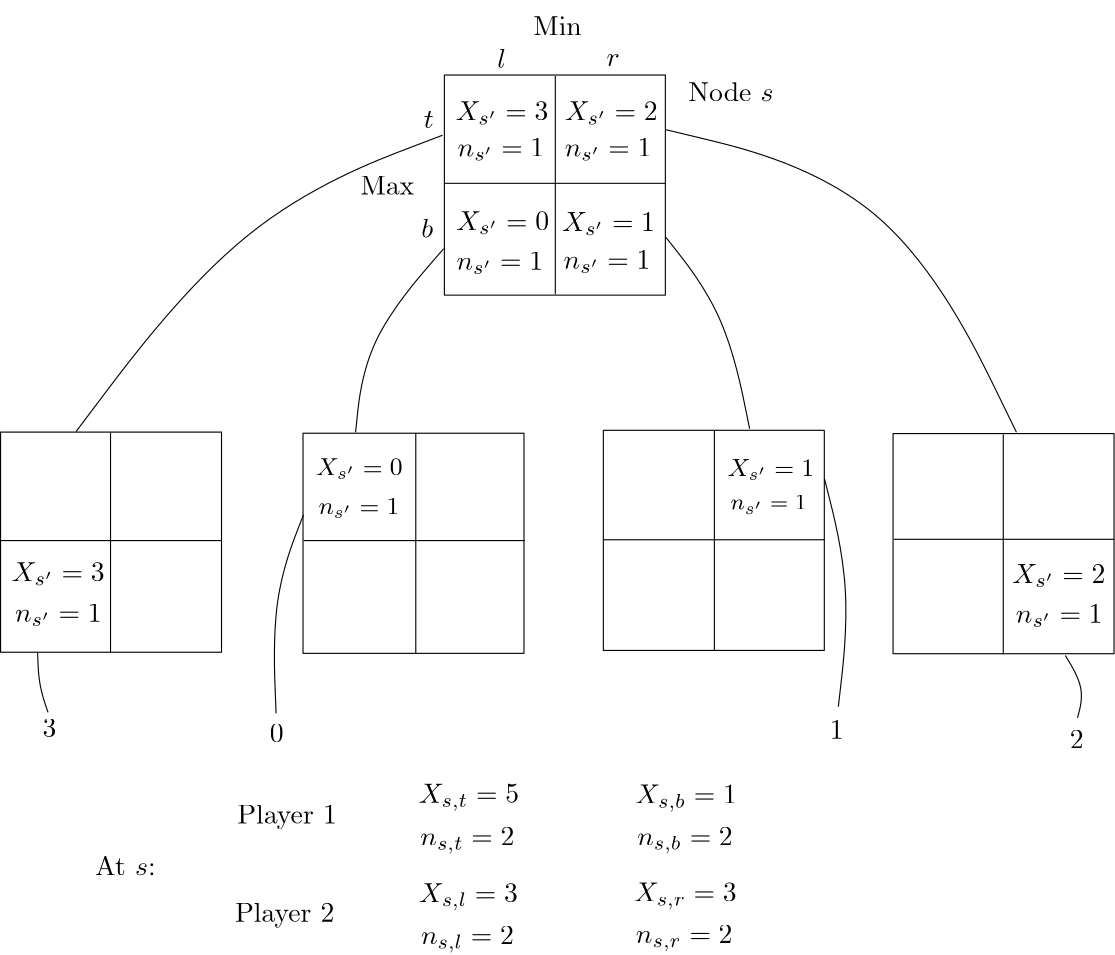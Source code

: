 <?xml version="1.0"?>
<!DOCTYPE ipe SYSTEM "ipe.dtd">
<ipe version="70005" creator="Ipe 7.1.4">
<info created="D:20140330195453" modified="D:20150822200534"/>
<ipestyle name="basic">
<symbol name="arrow/arc(spx)">
<path stroke="sym-stroke" fill="sym-stroke" pen="sym-pen">
0 0 m
-1 0.333 l
-1 -0.333 l
h
</path>
</symbol>
<symbol name="arrow/farc(spx)">
<path stroke="sym-stroke" fill="white" pen="sym-pen">
0 0 m
-1 0.333 l
-1 -0.333 l
h
</path>
</symbol>
<symbol name="mark/circle(sx)" transformations="translations">
<path fill="sym-stroke">
0.6 0 0 0.6 0 0 e
0.4 0 0 0.4 0 0 e
</path>
</symbol>
<symbol name="mark/disk(sx)" transformations="translations">
<path fill="sym-stroke">
0.6 0 0 0.6 0 0 e
</path>
</symbol>
<symbol name="mark/fdisk(sfx)" transformations="translations">
<group>
<path fill="sym-fill">
0.5 0 0 0.5 0 0 e
</path>
<path fill="sym-stroke" fillrule="eofill">
0.6 0 0 0.6 0 0 e
0.4 0 0 0.4 0 0 e
</path>
</group>
</symbol>
<symbol name="mark/box(sx)" transformations="translations">
<path fill="sym-stroke" fillrule="eofill">
-0.6 -0.6 m
0.6 -0.6 l
0.6 0.6 l
-0.6 0.6 l
h
-0.4 -0.4 m
0.4 -0.4 l
0.4 0.4 l
-0.4 0.4 l
h
</path>
</symbol>
<symbol name="mark/square(sx)" transformations="translations">
<path fill="sym-stroke">
-0.6 -0.6 m
0.6 -0.6 l
0.6 0.6 l
-0.6 0.6 l
h
</path>
</symbol>
<symbol name="mark/fsquare(sfx)" transformations="translations">
<group>
<path fill="sym-fill">
-0.5 -0.5 m
0.5 -0.5 l
0.5 0.5 l
-0.5 0.5 l
h
</path>
<path fill="sym-stroke" fillrule="eofill">
-0.6 -0.6 m
0.6 -0.6 l
0.6 0.6 l
-0.6 0.6 l
h
-0.4 -0.4 m
0.4 -0.4 l
0.4 0.4 l
-0.4 0.4 l
h
</path>
</group>
</symbol>
<symbol name="mark/cross(sx)" transformations="translations">
<group>
<path fill="sym-stroke">
-0.43 -0.57 m
0.57 0.43 l
0.43 0.57 l
-0.57 -0.43 l
h
</path>
<path fill="sym-stroke">
-0.43 0.57 m
0.57 -0.43 l
0.43 -0.57 l
-0.57 0.43 l
h
</path>
</group>
</symbol>
<symbol name="arrow/fnormal(spx)">
<path stroke="sym-stroke" fill="white" pen="sym-pen">
0 0 m
-1 0.333 l
-1 -0.333 l
h
</path>
</symbol>
<symbol name="arrow/pointed(spx)">
<path stroke="sym-stroke" fill="sym-stroke" pen="sym-pen">
0 0 m
-1 0.333 l
-0.8 0 l
-1 -0.333 l
h
</path>
</symbol>
<symbol name="arrow/fpointed(spx)">
<path stroke="sym-stroke" fill="white" pen="sym-pen">
0 0 m
-1 0.333 l
-0.8 0 l
-1 -0.333 l
h
</path>
</symbol>
<symbol name="arrow/linear(spx)">
<path stroke="sym-stroke" pen="sym-pen">
-1 0.333 m
0 0 l
-1 -0.333 l
</path>
</symbol>
<symbol name="arrow/fdouble(spx)">
<path stroke="sym-stroke" fill="white" pen="sym-pen">
0 0 m
-1 0.333 l
-1 -0.333 l
h
-1 0 m
-2 0.333 l
-2 -0.333 l
h
</path>
</symbol>
<symbol name="arrow/double(spx)">
<path stroke="sym-stroke" fill="sym-stroke" pen="sym-pen">
0 0 m
-1 0.333 l
-1 -0.333 l
h
-1 0 m
-2 0.333 l
-2 -0.333 l
h
</path>
</symbol>
<pen name="heavier" value="0.8"/>
<pen name="fat" value="1.2"/>
<pen name="ultrafat" value="2"/>
<symbolsize name="large" value="5"/>
<symbolsize name="small" value="2"/>
<symbolsize name="tiny" value="1.1"/>
<arrowsize name="large" value="10"/>
<arrowsize name="small" value="5"/>
<arrowsize name="tiny" value="3"/>
<color name="red" value="1 0 0"/>
<color name="green" value="0 1 0"/>
<color name="blue" value="0 0 1"/>
<color name="yellow" value="1 1 0"/>
<color name="orange" value="1 0.647 0"/>
<color name="gold" value="1 0.843 0"/>
<color name="purple" value="0.627 0.125 0.941"/>
<color name="gray" value="0.745"/>
<color name="brown" value="0.647 0.165 0.165"/>
<color name="navy" value="0 0 0.502"/>
<color name="pink" value="1 0.753 0.796"/>
<color name="seagreen" value="0.18 0.545 0.341"/>
<color name="turquoise" value="0.251 0.878 0.816"/>
<color name="violet" value="0.933 0.51 0.933"/>
<color name="darkblue" value="0 0 0.545"/>
<color name="darkcyan" value="0 0.545 0.545"/>
<color name="darkgray" value="0.663"/>
<color name="darkgreen" value="0 0.392 0"/>
<color name="darkmagenta" value="0.545 0 0.545"/>
<color name="darkorange" value="1 0.549 0"/>
<color name="darkred" value="0.545 0 0"/>
<color name="lightblue" value="0.678 0.847 0.902"/>
<color name="lightcyan" value="0.878 1 1"/>
<color name="lightgray" value="0.827"/>
<color name="lightgreen" value="0.565 0.933 0.565"/>
<color name="lightyellow" value="1 1 0.878"/>
<dashstyle name="dashed" value="[4] 0"/>
<dashstyle name="dotted" value="[1 3] 0"/>
<dashstyle name="dash dotted" value="[4 2 1 2] 0"/>
<dashstyle name="dash dot dotted" value="[4 2 1 2 1 2] 0"/>
<textsize name="large" value="\large"/>
<textsize name="small" value="\small"/>
<textsize name="tiny" value="\tiny"/>
<textsize name="Large" value="\Large"/>
<textsize name="LARGE" value="\LARGE"/>
<textsize name="huge" value="\huge"/>
<textsize name="Huge" value="\Huge"/>
<textsize name="footnote" value="\footnotesize"/>
<textstyle name="center" begin="\begin{center}" end="\end{center}"/>
<textstyle name="itemize" begin="\begin{itemize}" end="\end{itemize}"/>
<textstyle name="item" begin="\begin{itemize}\item{}" end="\end{itemize}"/>
<gridsize name="4 pts" value="4"/>
<gridsize name="8 pts (~3 mm)" value="8"/>
<gridsize name="16 pts (~6 mm)" value="16"/>
<gridsize name="32 pts (~12 mm)" value="32"/>
<gridsize name="10 pts (~3.5 mm)" value="10"/>
<gridsize name="20 pts (~7 mm)" value="20"/>
<gridsize name="14 pts (~5 mm)" value="14"/>
<gridsize name="28 pts (~10 mm)" value="28"/>
<gridsize name="56 pts (~20 mm)" value="56"/>
<anglesize name="90 deg" value="90"/>
<anglesize name="60 deg" value="60"/>
<anglesize name="45 deg" value="45"/>
<anglesize name="30 deg" value="30"/>
<anglesize name="22.5 deg" value="22.5"/>
<tiling name="falling" angle="-60" step="4" width="1"/>
<tiling name="rising" angle="30" step="4" width="1"/>
</ipestyle>
<page>
<layer name="alpha"/>
<view layers="alpha" active="alpha"/>
<path layer="alpha" stroke="black">
192.505 704.145 m
192.505 783.38 l
272.052 783.38 l
272.052 704.145 l
h
</path>
<path stroke="black">
232.434 783.068 m
232.434 704.457 l
232.434 704.457 l
</path>
<path stroke="black">
192.505 744.386 m
272.052 744.386 l
272.052 744.386 l
</path>
<path matrix="1 0 0 1 -159.781 -128.554" stroke="black">
192.505 704.145 m
192.505 783.38 l
272.052 783.38 l
272.052 704.145 l
h
</path>
<path matrix="1 0 0 1 -50.8946 -128.96" stroke="black">
192.505 704.145 m
192.505 783.38 l
272.052 783.38 l
272.052 704.145 l
h
</path>
<path matrix="1 0 0 1 57.2214 -127.905" stroke="black">
192.505 704.145 m
192.505 783.38 l
272.052 783.38 l
272.052 704.145 l
h
</path>
<path matrix="1 0 0 1 161.525 -129.081" stroke="black">
192.505 704.145 m
192.505 783.38 l
272.052 783.38 l
272.052 704.145 l
h
</path>
<path stroke="black">
72.3133 654.667 m
72.3133 575.664 l
72.3133 575.664 l
</path>
<path matrix="1 0 0 1 -1.19981 0.239962" stroke="black">
183.406 654.298 m
183.406 575.068 l
183.406 575.068 l
</path>
<path matrix="1 0 0 1 106.293 1.20428" stroke="black">
183.406 654.298 m
183.406 575.068 l
183.406 575.068 l
</path>
<path matrix="1 0 0 1 210.292 -0.262392" stroke="black">
183.406 654.298 m
183.406 575.068 l
183.406 575.068 l
</path>
<path stroke="black">
32.8217 615.789 m
112.221 615.789 l
112.221 615.789 l
</path>
<path stroke="black">
141.845 615.789 m
221.446 615.789 l
221.446 615.789 l
</path>
<path stroke="black">
249.667 616.08 m
329.469 616.08 l
</path>
<path stroke="black">
354.275 616.243 m
433.675 616.243 l
</path>
<text matrix="1 0 0 1 106.284 69.5276" transformations="translations" pos="189.221 557.472" stroke="black" type="label" width="27.35" height="5.134" depth="1.74" valign="baseline" size="footnote">$n_{s&apos;}=1$</text>
<path stroke="black">
191.835 761.71 m
119.65 734.253
59.8654 654.983 s
</path>
<path stroke="black">
46.0779 575.389 m
46.4185 563.806
49.8251 553.927 s
</path>
<text matrix="1 0 0 1 -27.9337 1.02196" transformations="translations" pos="75.7149 544.048" stroke="black" type="label" width="4.981" height="6.42" depth="0" valign="baseline">3</text>
<path stroke="black">
192.219 720.848 m
163.944 688.145
160.538 654.761 s
</path>
<path stroke="black">
141.802 625.124 m
130.22 595.487
131.923 553.587 s
</path>
<path stroke="black">
272.238 763.696 m
355.052 743.768
398.451 654.755 s
</path>
<path stroke="black">
272.252 724.952 m
294.001 697.438
302.387 656.035 s
</path>
<text matrix="1 0 0 1 34.2806 164.087" transformations="translations" pos="383.346 376.874" stroke="black" type="label" width="4.981" height="6.42" depth="0" valign="baseline">2</text>
<text matrix="1 0 0 1 -197.403 -4.58188" transformations="translations" pos="393.88 771.652" stroke="black" type="label" width="33.472" height="6.812" depth="1.49" valign="baseline">$X_{s&apos;}=3$</text>
<text matrix="1 0 0 1 -203.512 -3.43641" transformations="translations" pos="400.752 757.525" stroke="black" type="label" width="31.198" height="6.425" depth="1.49" valign="baseline">$n_{s&apos;}=1$</text>
<text matrix="1 0 0 1 -196.639 -40.8551" transformations="translations" pos="393.498 754.089" stroke="black" type="label" width="31.198" height="6.425" depth="1.49" valign="baseline">$n_{s&apos;}=1$</text>
<text matrix="1 0 0 1 -174.875 -44.2915" transformations="translations" pos="410.298 757.907" stroke="black" type="label" width="31.198" height="6.425" depth="1.49" valign="baseline">$n_{s&apos;}=1$</text>
<text matrix="1 0 0 1 -162.275 11.4547" transformations="translations" pos="398.08 755.616" stroke="black" type="label" width="33.472" height="6.812" depth="1.49" valign="baseline">$X_{s&apos;}=2$</text>
<text matrix="1 0 0 1 -162.657 16.8002" transformations="translations" pos="398.461 737.288" stroke="black" type="label" width="31.198" height="6.425" depth="1.49" valign="baseline">$n_{s&apos;}=1$</text>
<text matrix="1 0 0 1 67.8471 -28.1962" transformations="translations" pos="212.456 802.173" stroke="black" type="label" width="30.684" height="6.918" depth="0" valign="baseline">Node $s$</text>
<text matrix="1 0 0 1 101.036 -5.58049" transformations="translations" pos="84.0544 769.87" stroke="black" type="label" width="3.598" height="6.128" depth="0" valign="baseline">$t$</text>
<text matrix="1 0 0 1 139.219 -4.99307" transformations="translations" pos="72.306 791.017" stroke="black" type="label" width="3.169" height="6.918" depth="0" valign="baseline">$l$</text>
<text matrix="1 0 0 1 142.449 6.75533" transformations="translations" pos="108.432 779.856" stroke="black" type="label" width="4.771" height="4.289" depth="0" valign="baseline">$r$</text>
<text matrix="1 0 0 1 97.5375 21.0036" transformations="translations" pos="20.3962 492.891" stroke="black" type="label" width="35.866" height="6.926" depth="1.93" valign="baseline">Player 1</text>
<text matrix="1 0 0 1 111.176 105.964" transformations="translations" pos="72.0614 415.393" stroke="black" type="label" width="36.153" height="6.808" depth="2.85" valign="baseline">$X_{s,t}=5$</text>
<text matrix="1 0 0 1 110.184 147.556" transformations="translations" pos="73.643 358.456" stroke="black" type="label" width="33.879" height="6.421" depth="2.85" valign="baseline">$n_{s,t}=2$</text>
<text matrix="1 0 0 1 78.7612 45.2016" transformations="translations" pos="38.3208 433.318" stroke="black" type="label" width="35.866" height="6.926" depth="1.93" valign="baseline">Player 2</text>
<text matrix="1 0 0 1 75.6479 91.4326" transformations="translations" pos="108.438 379.016" stroke="black" type="label" width="33.429" height="6.421" depth="2.85" valign="baseline">$n_{s,l}=2$</text>
<text matrix="1 0 0 1 243.661 73.9447" transformations="translations" pos="17.7602 396.941" stroke="black" type="label" width="34.783" height="6.421" depth="2.85" valign="baseline">$n_{s,r}=2$</text>
<text matrix="1 0 0 1 55.8078 -36.623" transformations="translations" pos="206.123 542.655" stroke="black" type="label" width="34.373" height="6.421" depth="2.85" valign="baseline">$n_{s,b}=2$</text>
<text matrix="1 0 0 1 144.49 -63.5123" transformations="translations" pos="39.6799 788.362" stroke="black" type="label" width="4.276" height="6.918" depth="0" valign="baseline">$b$</text>
<text matrix="1 0 0 1 -180.578 -25.7577" transformations="translations" pos="441.73 546.893" stroke="black" type="label" width="36.647" height="6.808" depth="2.85" valign="baseline">$X_{s,b} = 1$</text>
<text matrix="1 0 0 1 2.7595 47.2895" transformations="translations" pos="64 448" stroke="black" type="label" width="21.828" height="6.808" depth="0" valign="baseline">At $s$:</text>
<text matrix="1 0 0 1 -269.732 -11.651" transformations="translations" pos="432 752" stroke="black" type="label" width="19.372" height="6.808" depth="0" valign="baseline">Max</text>
<text matrix="1 0 0 1 62.3673 -9.59497" transformations="translations" pos="162.142 807.334" stroke="black" type="label" width="17.435" height="6.808" depth="0" valign="baseline">Min</text>
<text matrix="1 0 0 1 0.685355 0" transformations="translations" pos="171.737 809.39" stroke="black" type="label" width="0" height="0" depth="0" valign="baseline"></text>
<text matrix="1 0 0 1 -6.86291 79.2354" transformations="translations" pos="153.075 560.061" stroke="black" type="label" width="31.194" height="6.132" depth="1.39" valign="baseline" size="small">$X_{s&apos;} = 0$</text>
<text matrix="1 0 0 1 -45.2328 72.3725" transformations="translations" pos="192.381 552.886" stroke="black" type="label" width="29.141" height="5.783" depth="1.39" valign="baseline" size="small">$n_{s&apos;} = 1$</text>
<text matrix="1 0 0 1 52.7196 85.4744" transformations="translations" pos="241.669 553.51" stroke="black" type="label" width="31.194" height="6.132" depth="1.39" valign="baseline" size="small">$X_{s&apos;} = 1$</text>
<path stroke="black">
329.327 638.048 m
339.309 598.742
334.318 556.005 s
</path>
<path stroke="black">
416.049 574.41 m
423.224 562.556
420.417 551.95 s
</path>
<text matrix="1 0 0 1 2.80755 -1.55975" transformations="translations" pos="126.871 544.775" stroke="black" type="label" width="4.981" height="6.42" depth="0" valign="baseline">$0$</text>
<text matrix="1 0 0 1 3.1195 -3.43145" transformations="translations" pos="328.079 547.894" stroke="black" type="label" width="4.981" height="6.42" depth="0" valign="baseline">$1$</text>
<text matrix="1 0 0 1 9.04656 -13.1019" transformations="translations" pos="330.575 550.702" stroke="black" type="label" width="0" height="0" depth="0" valign="baseline"></text>
<text matrix="1 0 0 1 -8.73461 -127.588" transformations="translations" pos="45.4027 728.76" stroke="black" type="label" width="33.472" height="6.812" depth="1.49" valign="baseline">$X_{s&apos;} = 3$</text>
<text matrix="1 0 0 1 -15.5975 -154.727" transformations="translations" pos="53.5134 741.238" stroke="black" type="label" width="31.198" height="6.425" depth="1.49" valign="baseline">$n_{s&apos;} = 1$</text>
<text matrix="1 0 0 1 -6.55096 -121.661" transformations="translations" pos="403.522 722.209" stroke="black" type="label" width="33.472" height="6.812" depth="1.49" valign="baseline">$X_{s&apos;} = 2$</text>
<text matrix="1 0 0 1 -7.48681 -152.232" transformations="translations" pos="405.705 738.431" stroke="black" type="label" width="31.198" height="6.425" depth="1.49" valign="baseline">$n_{s&apos;} = 1$</text>
<text matrix="1 0 0 1 158.783 -37.746" transformations="translations" pos="37.9159 765.259" stroke="black" type="label" width="33.472" height="6.812" depth="1.49" valign="baseline">$X_{s&apos;} = 0$</text>
<text matrix="1 0 0 1 -162.214 -15.0048" transformations="translations" pos="397.039 742.193" stroke="black" type="label" width="33.472" height="6.812" depth="1.49" valign="baseline">$X_{s&apos;} = 1$</text>
<text matrix="1 0 0 1 1.2478 -80.7951" transformations="translations" pos="182.025 566.389" stroke="black" type="label" width="35.703" height="6.808" depth="2.85" valign="baseline">$X_{s,l} = 3$</text>
<text matrix="1 0 0 1 -56.7749 -5.30315" transformations="translations" pos="317.435 491.196" stroke="black" type="label" width="37.057" height="6.808" depth="2.85" valign="baseline">$X_{s,r} = 3$</text>
</page>
</ipe>
